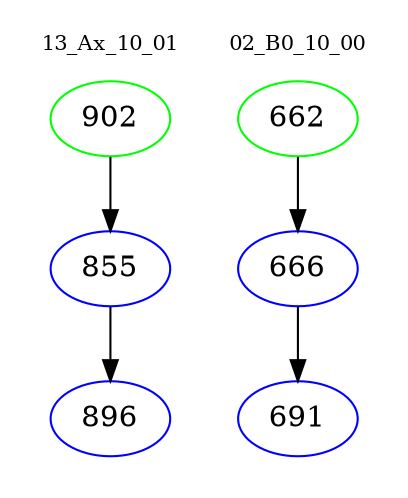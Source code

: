 digraph{
subgraph cluster_0 {
color = white
label = "13_Ax_10_01";
fontsize=10;
T0_902 [label="902", color="green"]
T0_902 -> T0_855 [color="black"]
T0_855 [label="855", color="blue"]
T0_855 -> T0_896 [color="black"]
T0_896 [label="896", color="blue"]
}
subgraph cluster_1 {
color = white
label = "02_B0_10_00";
fontsize=10;
T1_662 [label="662", color="green"]
T1_662 -> T1_666 [color="black"]
T1_666 [label="666", color="blue"]
T1_666 -> T1_691 [color="black"]
T1_691 [label="691", color="blue"]
}
}
